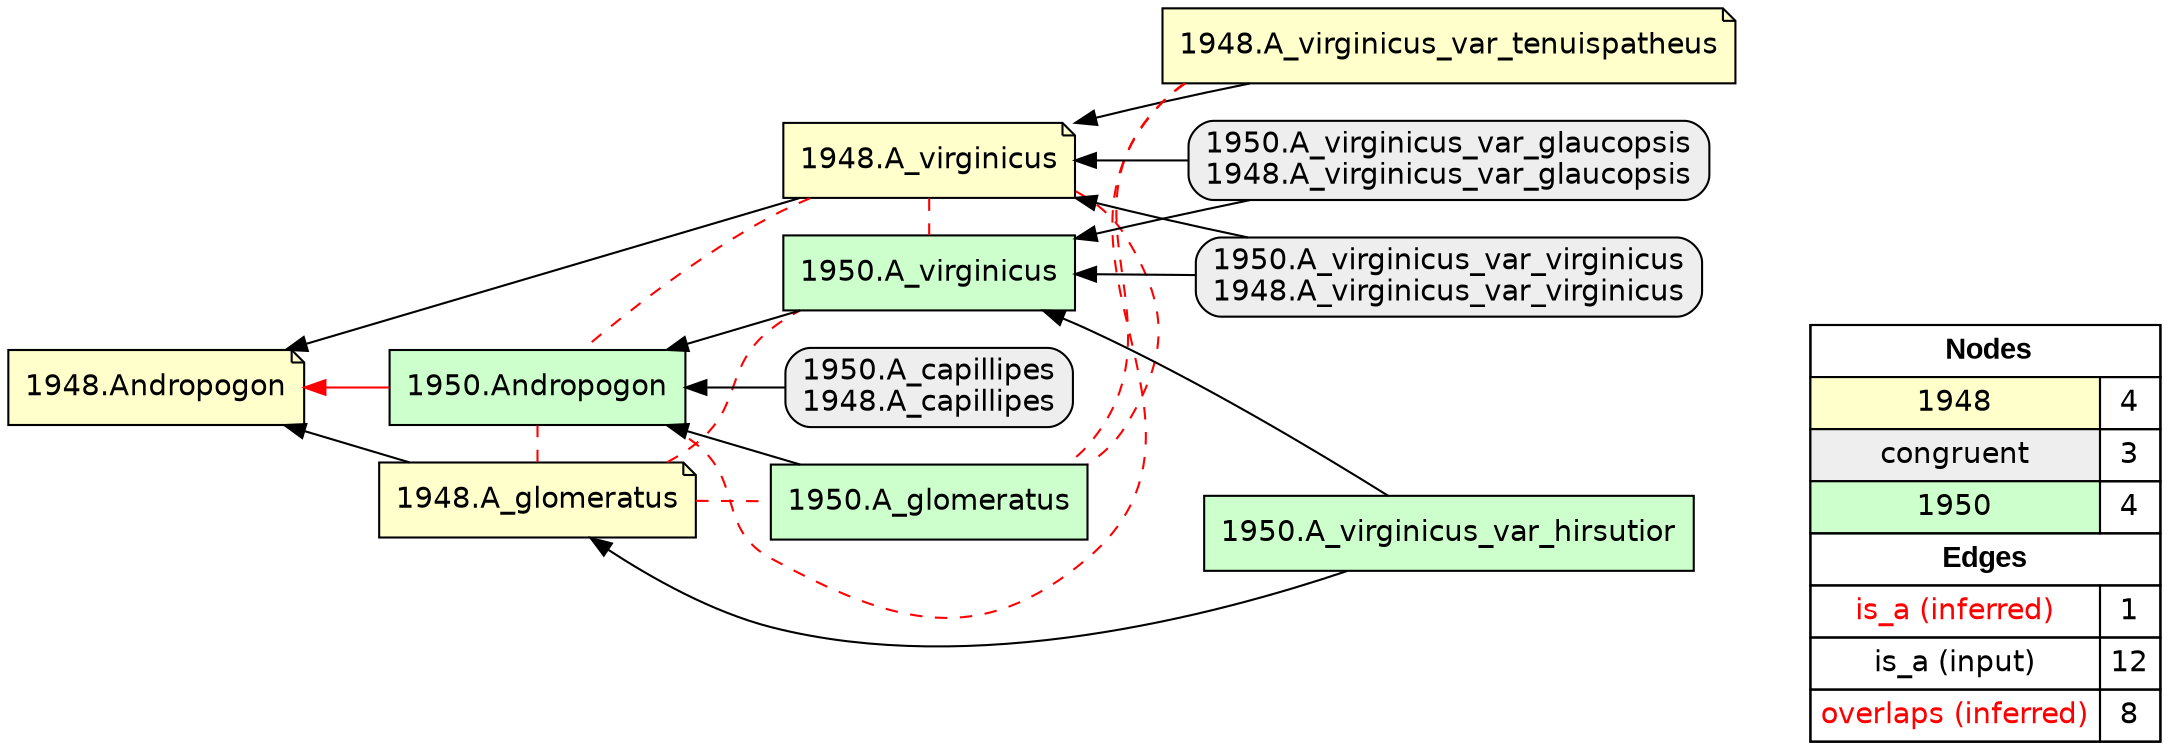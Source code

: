 digraph{
rankdir=RL
node[shape=note style=filled fillcolor="#FFFFCC" fontname="helvetica"] 
"1948.Andropogon"
"1948.A_virginicus"
"1948.A_virginicus_var_tenuispatheus"
"1948.A_glomeratus"
node[shape=box style="filled,rounded" fillcolor="#EEEEEE" fontname="helvetica"] 
"1950.A_virginicus_var_glaucopsis\n1948.A_virginicus_var_glaucopsis"
"1950.A_capillipes\n1948.A_capillipes"
"1950.A_virginicus_var_virginicus\n1948.A_virginicus_var_virginicus"
node[shape=box style=filled fillcolor="#CCFFCC" fontname="helvetica"] 
"1950.A_virginicus"
"1950.Andropogon"
"1950.A_virginicus_var_hirsutior"
"1950.A_glomeratus"
edge[arrowhead=normal style=solid color="#FF0000" constraint=true penwidth=1]
"1950.Andropogon" -> "1948.Andropogon"
edge[arrowhead=normal style=solid color="#000000" constraint=true penwidth=1]
"1950.A_virginicus_var_virginicus\n1948.A_virginicus_var_virginicus" -> "1950.A_virginicus"
"1950.A_capillipes\n1948.A_capillipes" -> "1950.Andropogon"
"1950.A_virginicus_var_hirsutior" -> "1948.A_glomeratus"
"1948.A_virginicus_var_tenuispatheus" -> "1948.A_virginicus"
"1950.A_glomeratus" -> "1950.Andropogon"
"1948.A_virginicus" -> "1948.Andropogon"
"1950.A_virginicus_var_hirsutior" -> "1950.A_virginicus"
"1950.A_virginicus_var_virginicus\n1948.A_virginicus_var_virginicus" -> "1948.A_virginicus"
"1950.A_virginicus_var_glaucopsis\n1948.A_virginicus_var_glaucopsis" -> "1950.A_virginicus"
"1950.A_virginicus_var_glaucopsis\n1948.A_virginicus_var_glaucopsis" -> "1948.A_virginicus"
"1950.A_virginicus" -> "1950.Andropogon"
"1948.A_glomeratus" -> "1948.Andropogon"
edge[arrowhead=normal style=dotted color="#000000" constraint=true penwidth=1]
edge[arrowhead=none style=dashed color="#FF0000" constraint=false penwidth=1]
"1948.A_glomeratus" -> "1950.Andropogon"
"1948.A_virginicus" -> "1950.A_virginicus"
"1948.A_virginicus" -> "1950.A_glomeratus"
"1948.A_virginicus_var_tenuispatheus" -> "1950.A_glomeratus"
"1948.A_glomeratus" -> "1950.A_glomeratus"
"1948.A_virginicus_var_tenuispatheus" -> "1950.Andropogon"
"1948.A_virginicus" -> "1950.Andropogon"
"1948.A_glomeratus" -> "1950.A_virginicus"
node[shape=box] 
{rank=source Legend [fillcolor= white margin=0 label=< 
 <TABLE BORDER="0" CELLBORDER="1" CELLSPACING="0" CELLPADDING="4"> 
<TR> <TD COLSPAN="2"><font face="Arial Black"> Nodes</font></TD> </TR> 
<TR> 
 <TD bgcolor="#FFFFCC" fontname="helvetica">1948</TD> 
 <TD>4</TD> 
 </TR> 
<TR> 
 <TD bgcolor="#EEEEEE" fontname="helvetica">congruent</TD> 
 <TD>3</TD> 
 </TR> 
<TR> 
 <TD bgcolor="#CCFFCC" fontname="helvetica">1950</TD> 
 <TD>4</TD> 
 </TR> 
<TR> <TD COLSPAN="2"><font face = "Arial Black"> Edges </font></TD> </TR> 
<TR> 
 <TD><font color ="#FF0000">is_a (inferred)</font></TD><TD>1</TD>
</TR>
<TR> 
 <TD><font color ="#000000">is_a (input)</font></TD><TD>12</TD>
</TR>
<TR> 
 <TD><font color ="#FF0000">overlaps (inferred)</font></TD><TD>8</TD>
</TR>
</TABLE> 
 >] } 
}